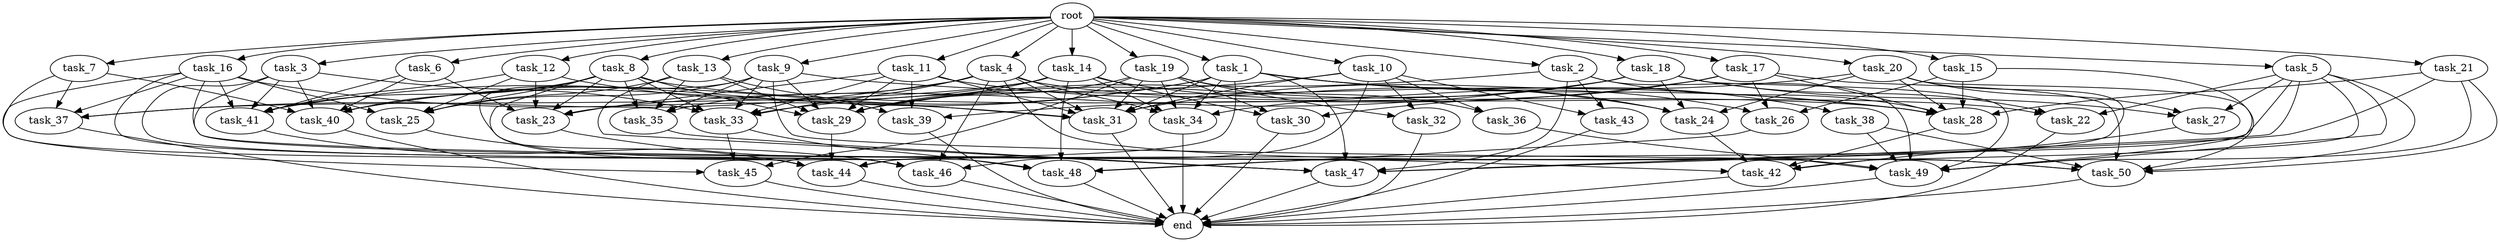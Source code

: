 digraph G {
  root [size="0.000000e+00"];
  task_1 [size="8.638085e+09"];
  task_2 [size="1.149959e+09"];
  task_3 [size="8.527111e+09"];
  task_4 [size="9.197085e+09"];
  task_5 [size="4.804925e+09"];
  task_6 [size="1.949867e+09"];
  task_7 [size="4.111065e+09"];
  task_8 [size="6.311066e+09"];
  task_9 [size="8.770530e+09"];
  task_10 [size="9.917886e+09"];
  task_11 [size="4.454109e+09"];
  task_12 [size="9.396546e+09"];
  task_13 [size="5.087783e+09"];
  task_14 [size="8.358284e+09"];
  task_15 [size="8.363317e+09"];
  task_16 [size="7.022762e+09"];
  task_17 [size="9.400263e+09"];
  task_18 [size="9.675324e+09"];
  task_19 [size="2.434632e+09"];
  task_20 [size="6.668583e+09"];
  task_21 [size="9.097952e+09"];
  task_22 [size="9.102676e+09"];
  task_23 [size="8.395236e+09"];
  task_24 [size="3.226822e+09"];
  task_25 [size="9.739215e+09"];
  task_26 [size="7.448816e+09"];
  task_27 [size="1.429609e+09"];
  task_28 [size="6.475947e+09"];
  task_29 [size="5.901318e+09"];
  task_30 [size="7.961153e+09"];
  task_31 [size="6.932326e+09"];
  task_32 [size="4.956157e+09"];
  task_33 [size="1.204602e+09"];
  task_34 [size="3.238802e+09"];
  task_35 [size="7.147439e+09"];
  task_36 [size="2.122278e+07"];
  task_37 [size="6.352155e+09"];
  task_38 [size="4.755163e+09"];
  task_39 [size="9.283938e+09"];
  task_40 [size="7.006700e+09"];
  task_41 [size="2.572593e+09"];
  task_42 [size="9.630164e+09"];
  task_43 [size="1.578896e+09"];
  task_44 [size="3.770829e+09"];
  task_45 [size="7.932885e+09"];
  task_46 [size="4.683670e+08"];
  task_47 [size="1.210054e+09"];
  task_48 [size="9.003899e+09"];
  task_49 [size="4.090679e+09"];
  task_50 [size="3.969061e+09"];
  end [size="0.000000e+00"];

  root -> task_1 [size="1.000000e-12"];
  root -> task_2 [size="1.000000e-12"];
  root -> task_3 [size="1.000000e-12"];
  root -> task_4 [size="1.000000e-12"];
  root -> task_5 [size="1.000000e-12"];
  root -> task_6 [size="1.000000e-12"];
  root -> task_7 [size="1.000000e-12"];
  root -> task_8 [size="1.000000e-12"];
  root -> task_9 [size="1.000000e-12"];
  root -> task_10 [size="1.000000e-12"];
  root -> task_11 [size="1.000000e-12"];
  root -> task_12 [size="1.000000e-12"];
  root -> task_13 [size="1.000000e-12"];
  root -> task_14 [size="1.000000e-12"];
  root -> task_15 [size="1.000000e-12"];
  root -> task_16 [size="1.000000e-12"];
  root -> task_17 [size="1.000000e-12"];
  root -> task_18 [size="1.000000e-12"];
  root -> task_19 [size="1.000000e-12"];
  root -> task_20 [size="1.000000e-12"];
  root -> task_21 [size="1.000000e-12"];
  task_1 -> task_24 [size="8.067056e+07"];
  task_1 -> task_28 [size="8.094933e+07"];
  task_1 -> task_31 [size="8.665408e+07"];
  task_1 -> task_34 [size="6.477604e+07"];
  task_1 -> task_38 [size="4.755163e+08"];
  task_1 -> task_40 [size="1.167783e+08"];
  task_1 -> task_41 [size="4.287655e+07"];
  task_1 -> task_44 [size="6.284716e+07"];
  task_1 -> task_47 [size="1.728649e+07"];
  task_2 -> task_28 [size="8.094933e+07"];
  task_2 -> task_29 [size="7.376648e+07"];
  task_2 -> task_43 [size="7.894479e+07"];
  task_2 -> task_47 [size="1.728649e+07"];
  task_2 -> task_49 [size="5.113348e+07"];
  task_3 -> task_33 [size="2.007669e+07"];
  task_3 -> task_40 [size="1.167783e+08"];
  task_3 -> task_41 [size="4.287655e+07"];
  task_3 -> task_42 [size="1.926033e+08"];
  task_3 -> task_46 [size="9.367340e+06"];
  task_4 -> task_22 [size="3.034225e+08"];
  task_4 -> task_31 [size="8.665408e+07"];
  task_4 -> task_33 [size="2.007669e+07"];
  task_4 -> task_34 [size="6.477604e+07"];
  task_4 -> task_35 [size="1.786860e+08"];
  task_4 -> task_37 [size="1.588039e+08"];
  task_4 -> task_46 [size="9.367340e+06"];
  task_4 -> task_50 [size="5.670087e+07"];
  task_5 -> task_22 [size="3.034225e+08"];
  task_5 -> task_27 [size="4.765364e+07"];
  task_5 -> task_42 [size="1.926033e+08"];
  task_5 -> task_44 [size="6.284716e+07"];
  task_5 -> task_47 [size="1.728649e+07"];
  task_5 -> task_49 [size="5.113348e+07"];
  task_5 -> task_50 [size="5.670087e+07"];
  task_6 -> task_23 [size="1.679047e+08"];
  task_6 -> task_40 [size="1.167783e+08"];
  task_6 -> task_41 [size="4.287655e+07"];
  task_7 -> task_37 [size="1.588039e+08"];
  task_7 -> task_40 [size="1.167783e+08"];
  task_7 -> task_44 [size="6.284716e+07"];
  task_8 -> task_23 [size="1.679047e+08"];
  task_8 -> task_25 [size="1.947843e+08"];
  task_8 -> task_28 [size="8.094933e+07"];
  task_8 -> task_29 [size="7.376648e+07"];
  task_8 -> task_33 [size="2.007669e+07"];
  task_8 -> task_35 [size="1.786860e+08"];
  task_8 -> task_40 [size="1.167783e+08"];
  task_8 -> task_41 [size="4.287655e+07"];
  task_8 -> task_48 [size="1.800780e+08"];
  task_9 -> task_25 [size="1.947843e+08"];
  task_9 -> task_28 [size="8.094933e+07"];
  task_9 -> task_29 [size="7.376648e+07"];
  task_9 -> task_33 [size="2.007669e+07"];
  task_9 -> task_35 [size="1.786860e+08"];
  task_9 -> task_46 [size="9.367340e+06"];
  task_9 -> task_50 [size="5.670087e+07"];
  task_10 -> task_31 [size="8.665408e+07"];
  task_10 -> task_32 [size="2.478078e+08"];
  task_10 -> task_33 [size="2.007669e+07"];
  task_10 -> task_36 [size="1.061139e+06"];
  task_10 -> task_43 [size="7.894479e+07"];
  task_10 -> task_46 [size="9.367340e+06"];
  task_11 -> task_23 [size="1.679047e+08"];
  task_11 -> task_24 [size="8.067056e+07"];
  task_11 -> task_29 [size="7.376648e+07"];
  task_11 -> task_31 [size="8.665408e+07"];
  task_11 -> task_33 [size="2.007669e+07"];
  task_11 -> task_39 [size="3.094646e+08"];
  task_12 -> task_23 [size="1.679047e+08"];
  task_12 -> task_25 [size="1.947843e+08"];
  task_12 -> task_31 [size="8.665408e+07"];
  task_12 -> task_41 [size="4.287655e+07"];
  task_13 -> task_25 [size="1.947843e+08"];
  task_13 -> task_29 [size="7.376648e+07"];
  task_13 -> task_35 [size="1.786860e+08"];
  task_13 -> task_39 [size="3.094646e+08"];
  task_13 -> task_47 [size="1.728649e+07"];
  task_14 -> task_26 [size="2.482939e+08"];
  task_14 -> task_29 [size="7.376648e+07"];
  task_14 -> task_30 [size="2.653718e+08"];
  task_14 -> task_34 [size="6.477604e+07"];
  task_14 -> task_37 [size="1.588039e+08"];
  task_14 -> task_40 [size="1.167783e+08"];
  task_14 -> task_48 [size="1.800780e+08"];
  task_15 -> task_26 [size="2.482939e+08"];
  task_15 -> task_28 [size="8.094933e+07"];
  task_15 -> task_49 [size="5.113348e+07"];
  task_16 -> task_25 [size="1.947843e+08"];
  task_16 -> task_31 [size="8.665408e+07"];
  task_16 -> task_37 [size="1.588039e+08"];
  task_16 -> task_41 [size="4.287655e+07"];
  task_16 -> task_44 [size="6.284716e+07"];
  task_16 -> task_45 [size="2.644295e+08"];
  task_16 -> task_49 [size="5.113348e+07"];
  task_17 -> task_26 [size="2.482939e+08"];
  task_17 -> task_28 [size="8.094933e+07"];
  task_17 -> task_30 [size="2.653718e+08"];
  task_17 -> task_39 [size="3.094646e+08"];
  task_17 -> task_50 [size="5.670087e+07"];
  task_18 -> task_22 [size="3.034225e+08"];
  task_18 -> task_23 [size="1.679047e+08"];
  task_18 -> task_24 [size="8.067056e+07"];
  task_18 -> task_27 [size="4.765364e+07"];
  task_18 -> task_29 [size="7.376648e+07"];
  task_18 -> task_34 [size="6.477604e+07"];
  task_18 -> task_49 [size="5.113348e+07"];
  task_19 -> task_29 [size="7.376648e+07"];
  task_19 -> task_30 [size="2.653718e+08"];
  task_19 -> task_31 [size="8.665408e+07"];
  task_19 -> task_32 [size="2.478078e+08"];
  task_19 -> task_34 [size="6.477604e+07"];
  task_19 -> task_36 [size="1.061139e+06"];
  task_19 -> task_45 [size="2.644295e+08"];
  task_20 -> task_24 [size="8.067056e+07"];
  task_20 -> task_27 [size="4.765364e+07"];
  task_20 -> task_28 [size="8.094933e+07"];
  task_20 -> task_31 [size="8.665408e+07"];
  task_20 -> task_48 [size="1.800780e+08"];
  task_20 -> task_50 [size="5.670087e+07"];
  task_21 -> task_28 [size="8.094933e+07"];
  task_21 -> task_47 [size="1.728649e+07"];
  task_21 -> task_49 [size="5.113348e+07"];
  task_21 -> task_50 [size="5.670087e+07"];
  task_22 -> end [size="1.000000e-12"];
  task_23 -> task_47 [size="1.728649e+07"];
  task_24 -> task_42 [size="1.926033e+08"];
  task_25 -> task_44 [size="6.284716e+07"];
  task_26 -> task_48 [size="1.800780e+08"];
  task_27 -> task_42 [size="1.926033e+08"];
  task_28 -> task_42 [size="1.926033e+08"];
  task_29 -> task_44 [size="6.284716e+07"];
  task_30 -> end [size="1.000000e-12"];
  task_31 -> end [size="1.000000e-12"];
  task_32 -> end [size="1.000000e-12"];
  task_33 -> task_45 [size="2.644295e+08"];
  task_33 -> task_48 [size="1.800780e+08"];
  task_34 -> end [size="1.000000e-12"];
  task_35 -> task_47 [size="1.728649e+07"];
  task_36 -> task_49 [size="5.113348e+07"];
  task_37 -> end [size="1.000000e-12"];
  task_38 -> task_49 [size="5.113348e+07"];
  task_38 -> task_50 [size="5.670087e+07"];
  task_39 -> end [size="1.000000e-12"];
  task_40 -> end [size="1.000000e-12"];
  task_41 -> task_46 [size="9.367340e+06"];
  task_42 -> end [size="1.000000e-12"];
  task_43 -> end [size="1.000000e-12"];
  task_44 -> end [size="1.000000e-12"];
  task_45 -> end [size="1.000000e-12"];
  task_46 -> end [size="1.000000e-12"];
  task_47 -> end [size="1.000000e-12"];
  task_48 -> end [size="1.000000e-12"];
  task_49 -> end [size="1.000000e-12"];
  task_50 -> end [size="1.000000e-12"];
}
